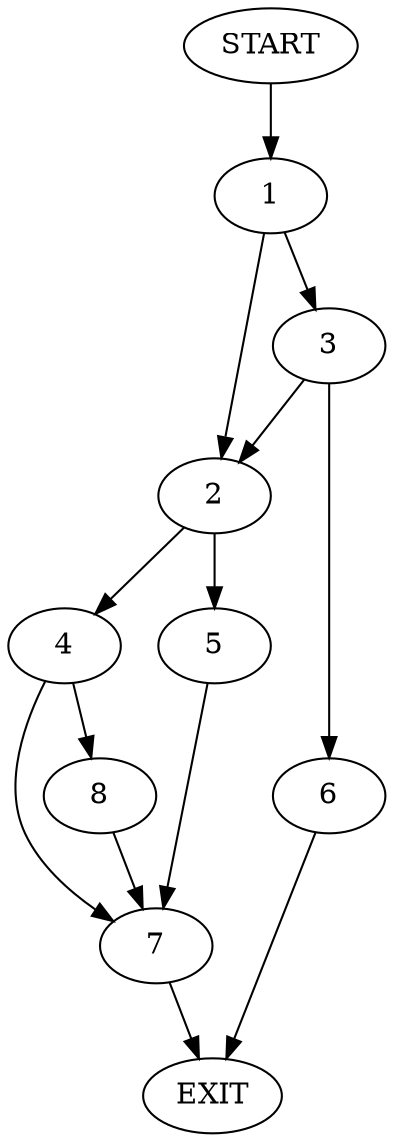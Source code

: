 digraph {
0 [label="START"]
9 [label="EXIT"]
0 -> 1
1 -> 2
1 -> 3
2 -> 4
2 -> 5
3 -> 6
3 -> 2
6 -> 9
5 -> 7
4 -> 8
4 -> 7
7 -> 9
8 -> 7
}
